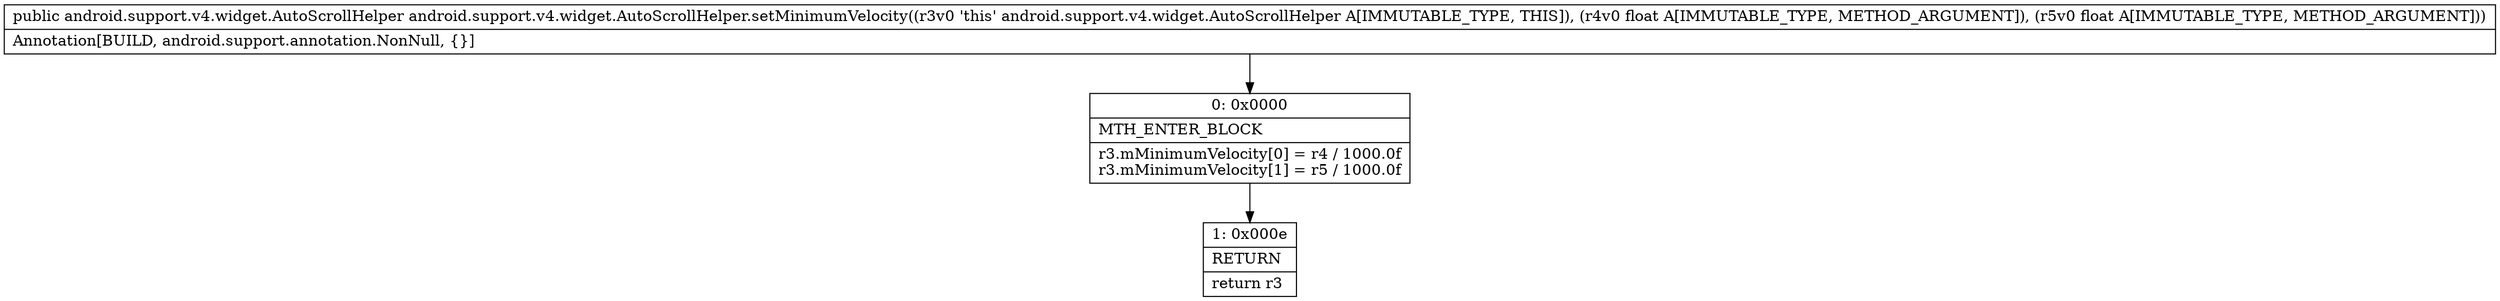 digraph "CFG forandroid.support.v4.widget.AutoScrollHelper.setMinimumVelocity(FF)Landroid\/support\/v4\/widget\/AutoScrollHelper;" {
Node_0 [shape=record,label="{0\:\ 0x0000|MTH_ENTER_BLOCK\l|r3.mMinimumVelocity[0] = r4 \/ 1000.0f\lr3.mMinimumVelocity[1] = r5 \/ 1000.0f\l}"];
Node_1 [shape=record,label="{1\:\ 0x000e|RETURN\l|return r3\l}"];
MethodNode[shape=record,label="{public android.support.v4.widget.AutoScrollHelper android.support.v4.widget.AutoScrollHelper.setMinimumVelocity((r3v0 'this' android.support.v4.widget.AutoScrollHelper A[IMMUTABLE_TYPE, THIS]), (r4v0 float A[IMMUTABLE_TYPE, METHOD_ARGUMENT]), (r5v0 float A[IMMUTABLE_TYPE, METHOD_ARGUMENT]))  | Annotation[BUILD, android.support.annotation.NonNull, \{\}]\l}"];
MethodNode -> Node_0;
Node_0 -> Node_1;
}

